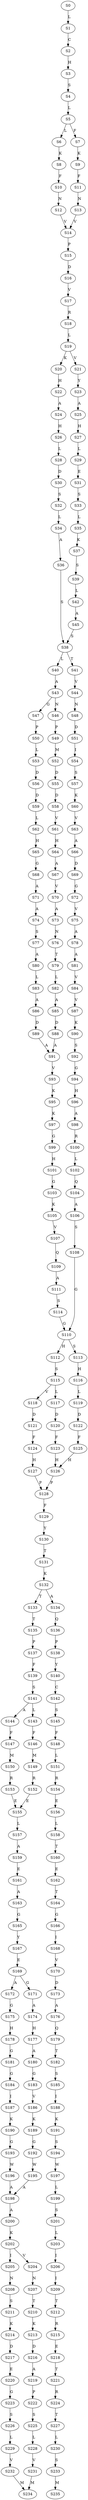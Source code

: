 strict digraph  {
	S0 -> S1 [ label = L ];
	S1 -> S2 [ label = C ];
	S2 -> S3 [ label = H ];
	S3 -> S4 [ label = S ];
	S4 -> S5 [ label = L ];
	S5 -> S6 [ label = L ];
	S5 -> S7 [ label = F ];
	S6 -> S8 [ label = K ];
	S7 -> S9 [ label = K ];
	S8 -> S10 [ label = F ];
	S9 -> S11 [ label = F ];
	S10 -> S12 [ label = N ];
	S11 -> S13 [ label = N ];
	S12 -> S14 [ label = V ];
	S13 -> S14 [ label = V ];
	S14 -> S15 [ label = P ];
	S15 -> S16 [ label = D ];
	S16 -> S17 [ label = V ];
	S17 -> S18 [ label = R ];
	S18 -> S19 [ label = L ];
	S19 -> S20 [ label = K ];
	S19 -> S21 [ label = V ];
	S20 -> S22 [ label = H ];
	S21 -> S23 [ label = Y ];
	S22 -> S24 [ label = A ];
	S23 -> S25 [ label = A ];
	S24 -> S26 [ label = H ];
	S25 -> S27 [ label = H ];
	S26 -> S28 [ label = L ];
	S27 -> S29 [ label = L ];
	S28 -> S30 [ label = D ];
	S29 -> S31 [ label = E ];
	S30 -> S32 [ label = S ];
	S31 -> S33 [ label = S ];
	S32 -> S34 [ label = L ];
	S33 -> S35 [ label = L ];
	S34 -> S36 [ label = A ];
	S35 -> S37 [ label = K ];
	S36 -> S38 [ label = S ];
	S37 -> S39 [ label = S ];
	S38 -> S40 [ label = L ];
	S38 -> S41 [ label = T ];
	S39 -> S42 [ label = L ];
	S40 -> S43 [ label = A ];
	S41 -> S44 [ label = V ];
	S42 -> S45 [ label = A ];
	S43 -> S46 [ label = N ];
	S43 -> S47 [ label = G ];
	S44 -> S48 [ label = N ];
	S45 -> S38 [ label = S ];
	S46 -> S49 [ label = P ];
	S47 -> S50 [ label = P ];
	S48 -> S51 [ label = D ];
	S49 -> S52 [ label = M ];
	S50 -> S53 [ label = L ];
	S51 -> S54 [ label = I ];
	S52 -> S55 [ label = D ];
	S53 -> S56 [ label = D ];
	S54 -> S57 [ label = S ];
	S55 -> S58 [ label = D ];
	S56 -> S59 [ label = D ];
	S57 -> S60 [ label = K ];
	S58 -> S61 [ label = V ];
	S59 -> S62 [ label = L ];
	S60 -> S63 [ label = V ];
	S61 -> S64 [ label = H ];
	S62 -> S65 [ label = H ];
	S63 -> S66 [ label = A ];
	S64 -> S67 [ label = A ];
	S65 -> S68 [ label = G ];
	S66 -> S69 [ label = D ];
	S67 -> S70 [ label = V ];
	S68 -> S71 [ label = A ];
	S69 -> S72 [ label = G ];
	S70 -> S73 [ label = A ];
	S71 -> S74 [ label = A ];
	S72 -> S75 [ label = V ];
	S73 -> S76 [ label = N ];
	S74 -> S77 [ label = S ];
	S75 -> S78 [ label = A ];
	S76 -> S79 [ label = T ];
	S77 -> S80 [ label = A ];
	S78 -> S81 [ label = A ];
	S79 -> S82 [ label = L ];
	S80 -> S83 [ label = L ];
	S81 -> S84 [ label = V ];
	S82 -> S85 [ label = A ];
	S83 -> S86 [ label = A ];
	S84 -> S87 [ label = V ];
	S85 -> S88 [ label = D ];
	S86 -> S89 [ label = D ];
	S87 -> S90 [ label = K ];
	S88 -> S91 [ label = A ];
	S89 -> S91 [ label = A ];
	S90 -> S92 [ label = S ];
	S91 -> S93 [ label = V ];
	S92 -> S94 [ label = G ];
	S93 -> S95 [ label = K ];
	S94 -> S96 [ label = H ];
	S95 -> S97 [ label = K ];
	S96 -> S98 [ label = A ];
	S97 -> S99 [ label = G ];
	S98 -> S100 [ label = R ];
	S99 -> S101 [ label = H ];
	S100 -> S102 [ label = L ];
	S101 -> S103 [ label = G ];
	S102 -> S104 [ label = Q ];
	S103 -> S105 [ label = K ];
	S104 -> S106 [ label = A ];
	S105 -> S107 [ label = V ];
	S106 -> S108 [ label = S ];
	S107 -> S109 [ label = Q ];
	S108 -> S110 [ label = G ];
	S109 -> S111 [ label = A ];
	S110 -> S112 [ label = H ];
	S110 -> S113 [ label = S ];
	S111 -> S114 [ label = S ];
	S112 -> S115 [ label = S ];
	S113 -> S116 [ label = H ];
	S114 -> S110 [ label = G ];
	S115 -> S117 [ label = L ];
	S115 -> S118 [ label = V ];
	S116 -> S119 [ label = L ];
	S117 -> S120 [ label = D ];
	S118 -> S121 [ label = D ];
	S119 -> S122 [ label = D ];
	S120 -> S123 [ label = F ];
	S121 -> S124 [ label = F ];
	S122 -> S125 [ label = F ];
	S123 -> S126 [ label = H ];
	S124 -> S127 [ label = H ];
	S125 -> S126 [ label = H ];
	S126 -> S128 [ label = P ];
	S127 -> S128 [ label = P ];
	S128 -> S129 [ label = F ];
	S129 -> S130 [ label = Y ];
	S130 -> S131 [ label = T ];
	S131 -> S132 [ label = K ];
	S132 -> S133 [ label = T ];
	S132 -> S134 [ label = A ];
	S133 -> S135 [ label = T ];
	S134 -> S136 [ label = Q ];
	S135 -> S137 [ label = P ];
	S136 -> S138 [ label = P ];
	S137 -> S139 [ label = F ];
	S138 -> S140 [ label = Y ];
	S139 -> S141 [ label = S ];
	S140 -> S142 [ label = C ];
	S141 -> S143 [ label = L ];
	S141 -> S144 [ label = A ];
	S142 -> S145 [ label = S ];
	S143 -> S146 [ label = F ];
	S144 -> S147 [ label = F ];
	S145 -> S148 [ label = F ];
	S146 -> S149 [ label = M ];
	S147 -> S150 [ label = M ];
	S148 -> S151 [ label = L ];
	S149 -> S152 [ label = R ];
	S150 -> S153 [ label = R ];
	S151 -> S154 [ label = R ];
	S152 -> S155 [ label = E ];
	S153 -> S155 [ label = E ];
	S154 -> S156 [ label = E ];
	S155 -> S157 [ label = L ];
	S156 -> S158 [ label = L ];
	S157 -> S159 [ label = A ];
	S158 -> S160 [ label = T ];
	S159 -> S161 [ label = E ];
	S160 -> S162 [ label = E ];
	S161 -> S163 [ label = A ];
	S162 -> S164 [ label = T ];
	S163 -> S165 [ label = G ];
	S164 -> S166 [ label = G ];
	S165 -> S167 [ label = Y ];
	S166 -> S168 [ label = I ];
	S167 -> S169 [ label = E ];
	S168 -> S170 [ label = V ];
	S169 -> S171 [ label = G ];
	S169 -> S172 [ label = A ];
	S170 -> S173 [ label = D ];
	S171 -> S174 [ label = A ];
	S172 -> S175 [ label = G ];
	S173 -> S176 [ label = A ];
	S174 -> S177 [ label = H ];
	S175 -> S178 [ label = H ];
	S176 -> S179 [ label = Q ];
	S177 -> S180 [ label = A ];
	S178 -> S181 [ label = G ];
	S179 -> S182 [ label = T ];
	S180 -> S183 [ label = G ];
	S181 -> S184 [ label = G ];
	S182 -> S185 [ label = S ];
	S183 -> S186 [ label = V ];
	S184 -> S187 [ label = I ];
	S185 -> S188 [ label = I ];
	S186 -> S189 [ label = K ];
	S187 -> S190 [ label = K ];
	S188 -> S191 [ label = K ];
	S189 -> S192 [ label = G ];
	S190 -> S193 [ label = G ];
	S191 -> S194 [ label = S ];
	S192 -> S195 [ label = W ];
	S193 -> S196 [ label = W ];
	S194 -> S197 [ label = W ];
	S195 -> S198 [ label = A ];
	S196 -> S198 [ label = A ];
	S197 -> S199 [ label = L ];
	S198 -> S200 [ label = A ];
	S199 -> S201 [ label = S ];
	S200 -> S202 [ label = K ];
	S201 -> S203 [ label = L ];
	S202 -> S204 [ label = V ];
	S202 -> S205 [ label = I ];
	S203 -> S206 [ label = I ];
	S204 -> S207 [ label = N ];
	S205 -> S208 [ label = N ];
	S206 -> S209 [ label = I ];
	S207 -> S210 [ label = T ];
	S208 -> S211 [ label = S ];
	S209 -> S212 [ label = T ];
	S210 -> S213 [ label = K ];
	S211 -> S214 [ label = K ];
	S212 -> S215 [ label = R ];
	S213 -> S216 [ label = D ];
	S214 -> S217 [ label = D ];
	S215 -> S218 [ label = E ];
	S216 -> S219 [ label = A ];
	S217 -> S220 [ label = E ];
	S218 -> S221 [ label = T ];
	S219 -> S222 [ label = P ];
	S220 -> S223 [ label = G ];
	S221 -> S224 [ label = R ];
	S222 -> S225 [ label = S ];
	S223 -> S226 [ label = S ];
	S224 -> S227 [ label = T ];
	S225 -> S228 [ label = L ];
	S226 -> S229 [ label = L ];
	S227 -> S230 [ label = L ];
	S228 -> S231 [ label = V ];
	S229 -> S232 [ label = V ];
	S230 -> S233 [ label = S ];
	S231 -> S234 [ label = M ];
	S232 -> S234 [ label = M ];
	S233 -> S235 [ label = M ];
}
